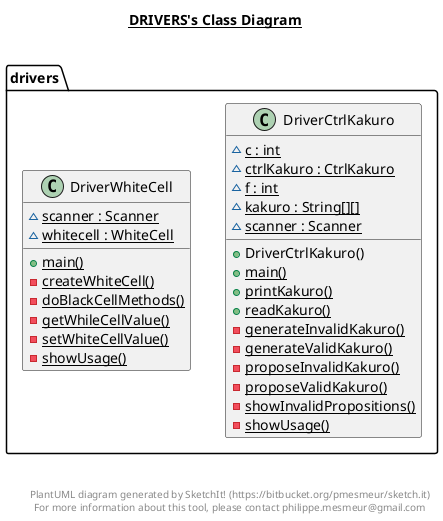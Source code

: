 @startuml

title __DRIVERS's Class Diagram__\n

  namespace drivers {
    class drivers.DriverCtrlKakuro {
        {static} ~ c : int
        {static} ~ ctrlKakuro : CtrlKakuro
        {static} ~ f : int
        {static} ~ kakuro : String[][]
        {static} ~ scanner : Scanner
        + DriverCtrlKakuro()
        {static} + main()
        {static} + printKakuro()
        {static} + readKakuro()
        {static} - generateInvalidKakuro()
        {static} - generateValidKakuro()
        {static} - proposeInvalidKakuro()
        {static} - proposeValidKakuro()
        {static} - showInvalidPropositions()
        {static} - showUsage()
    }
  }
  

  namespace drivers {
    class drivers.DriverWhiteCell {
        {static} ~ scanner : Scanner
        {static} ~ whitecell : WhiteCell
        {static} + main()
        {static} - createWhiteCell()
        {static} - doBlackCellMethods()
        {static} - getWhileCellValue()
        {static} - setWhiteCellValue()
        {static} - showUsage()
    }
  }
  



right footer


PlantUML diagram generated by SketchIt! (https://bitbucket.org/pmesmeur/sketch.it)
For more information about this tool, please contact philippe.mesmeur@gmail.com
endfooter

@enduml
